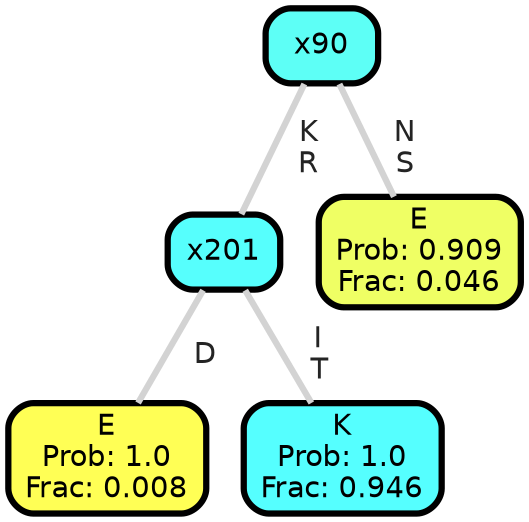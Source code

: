 graph Tree {
node [shape=box, style="filled, rounded",color="black",penwidth="3",fontcolor="black",                 fontname=helvetica] ;
graph [ranksep="0 equally", splines=straight,                 bgcolor=transparent, dpi=200] ;
edge [fontname=helvetica, fontweight=bold,fontcolor=grey14,color=lightgray] ;
0 [label="E
Prob: 1.0
Frac: 0.008", fillcolor="#ffff55"] ;
1 [label="x201", fillcolor="#56fffd"] ;
2 [label="K
Prob: 1.0
Frac: 0.946", fillcolor="#55ffff"] ;
3 [label="x90", fillcolor="#5dfff6"] ;
4 [label="E
Prob: 0.909
Frac: 0.046", fillcolor="#efff64"] ;
1 -- 0 [label=" D",penwidth=3] ;
1 -- 2 [label=" I\n T",penwidth=3] ;
3 -- 1 [label=" K\n R",penwidth=3] ;
3 -- 4 [label=" N\n S",penwidth=3] ;
{rank = same;}}